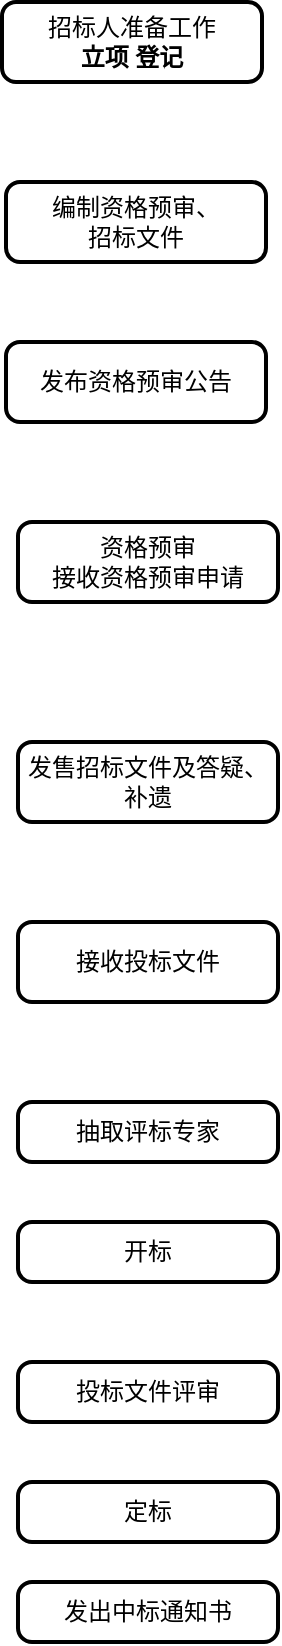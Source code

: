 <mxfile version="10.8.1" type="github"><diagram id="8QcY_vLS5z-eMl-o6zqa" name="第 1 页"><mxGraphModel dx="840" dy="484" grid="1" gridSize="10" guides="1" tooltips="1" connect="1" arrows="1" fold="1" page="1" pageScale="1" pageWidth="827" pageHeight="1169" math="0" shadow="0"><root><mxCell id="0"/><mxCell id="1" parent="0"/><mxCell id="iet7EbtvxfA1yiXqy73o-1" value="&lt;span&gt;招标人准备工作&lt;br&gt;&lt;/span&gt;&lt;strong&gt;立项 登记&lt;/strong&gt;&lt;span&gt;&lt;br&gt;&lt;/span&gt;" style="rounded=1;whiteSpace=wrap;html=1;absoluteArcSize=1;arcSize=14;strokeWidth=2;" parent="1" vertex="1"><mxGeometry x="340" y="40" width="130" height="40" as="geometry"/></mxCell><mxCell id="iet7EbtvxfA1yiXqy73o-3" value="&lt;span&gt;编制资格预审、&lt;br&gt;招标文件&lt;/span&gt;&lt;span&gt;&lt;br&gt;&lt;/span&gt;" style="rounded=1;whiteSpace=wrap;html=1;absoluteArcSize=1;arcSize=14;strokeWidth=2;" parent="1" vertex="1"><mxGeometry x="342" y="130" width="130" height="40" as="geometry"/></mxCell><mxCell id="iet7EbtvxfA1yiXqy73o-4" value="&lt;span&gt;发布资格预审公告&lt;/span&gt;&lt;span&gt;&lt;br&gt;&lt;/span&gt;" style="rounded=1;whiteSpace=wrap;html=1;absoluteArcSize=1;arcSize=14;strokeWidth=2;" parent="1" vertex="1"><mxGeometry x="342" y="210" width="130" height="40" as="geometry"/></mxCell><mxCell id="iet7EbtvxfA1yiXqy73o-5" value="&lt;span&gt;资格预审&lt;br&gt;&lt;/span&gt;&lt;span&gt;接收资格预审申请&lt;br&gt;&lt;/span&gt;" style="rounded=1;whiteSpace=wrap;html=1;absoluteArcSize=1;arcSize=14;strokeWidth=2;" parent="1" vertex="1"><mxGeometry x="348" y="300" width="130" height="40" as="geometry"/></mxCell><mxCell id="iet7EbtvxfA1yiXqy73o-7" value="&lt;span&gt;发售招标文件及答疑、补遗&lt;/span&gt;&lt;span&gt;&lt;br&gt;&lt;/span&gt;" style="rounded=1;whiteSpace=wrap;html=1;absoluteArcSize=1;arcSize=14;strokeWidth=2;" parent="1" vertex="1"><mxGeometry x="348" y="410" width="130" height="40" as="geometry"/></mxCell><mxCell id="iet7EbtvxfA1yiXqy73o-8" value="&lt;span&gt;接收投标文件&lt;/span&gt;&lt;span&gt;&lt;br&gt;&lt;/span&gt;" style="rounded=1;whiteSpace=wrap;html=1;absoluteArcSize=1;arcSize=14;strokeWidth=2;" parent="1" vertex="1"><mxGeometry x="348" y="500" width="130" height="40" as="geometry"/></mxCell><mxCell id="stYs3GLMk_Cb1haUbxSQ-1" value="&lt;span&gt;抽取评标专家&lt;/span&gt;&lt;span&gt;&lt;br&gt;&lt;/span&gt;" style="rounded=1;whiteSpace=wrap;html=1;absoluteArcSize=1;arcSize=14;strokeWidth=2;" vertex="1" parent="1"><mxGeometry x="348" y="590" width="130" height="30" as="geometry"/></mxCell><mxCell id="stYs3GLMk_Cb1haUbxSQ-2" value="&lt;span&gt;开标&lt;/span&gt;&lt;span&gt;&lt;br&gt;&lt;/span&gt;" style="rounded=1;whiteSpace=wrap;html=1;absoluteArcSize=1;arcSize=14;strokeWidth=2;" vertex="1" parent="1"><mxGeometry x="348" y="650" width="130" height="30" as="geometry"/></mxCell><mxCell id="stYs3GLMk_Cb1haUbxSQ-3" value="&lt;span&gt;投标文件评审&lt;/span&gt;&lt;span&gt;&lt;br&gt;&lt;/span&gt;" style="rounded=1;whiteSpace=wrap;html=1;absoluteArcSize=1;arcSize=14;strokeWidth=2;" vertex="1" parent="1"><mxGeometry x="348" y="720" width="130" height="30" as="geometry"/></mxCell><mxCell id="stYs3GLMk_Cb1haUbxSQ-4" value="&lt;span&gt;定标&lt;/span&gt;&lt;span&gt;&lt;br&gt;&lt;/span&gt;" style="rounded=1;whiteSpace=wrap;html=1;absoluteArcSize=1;arcSize=14;strokeWidth=2;" vertex="1" parent="1"><mxGeometry x="348" y="780" width="130" height="30" as="geometry"/></mxCell><mxCell id="stYs3GLMk_Cb1haUbxSQ-5" value="&lt;span&gt;发出中标通知书&lt;/span&gt;&lt;span&gt;&lt;br&gt;&lt;/span&gt;" style="rounded=1;whiteSpace=wrap;html=1;absoluteArcSize=1;arcSize=14;strokeWidth=2;" vertex="1" parent="1"><mxGeometry x="348" y="830" width="130" height="30" as="geometry"/></mxCell></root></mxGraphModel></diagram></mxfile>